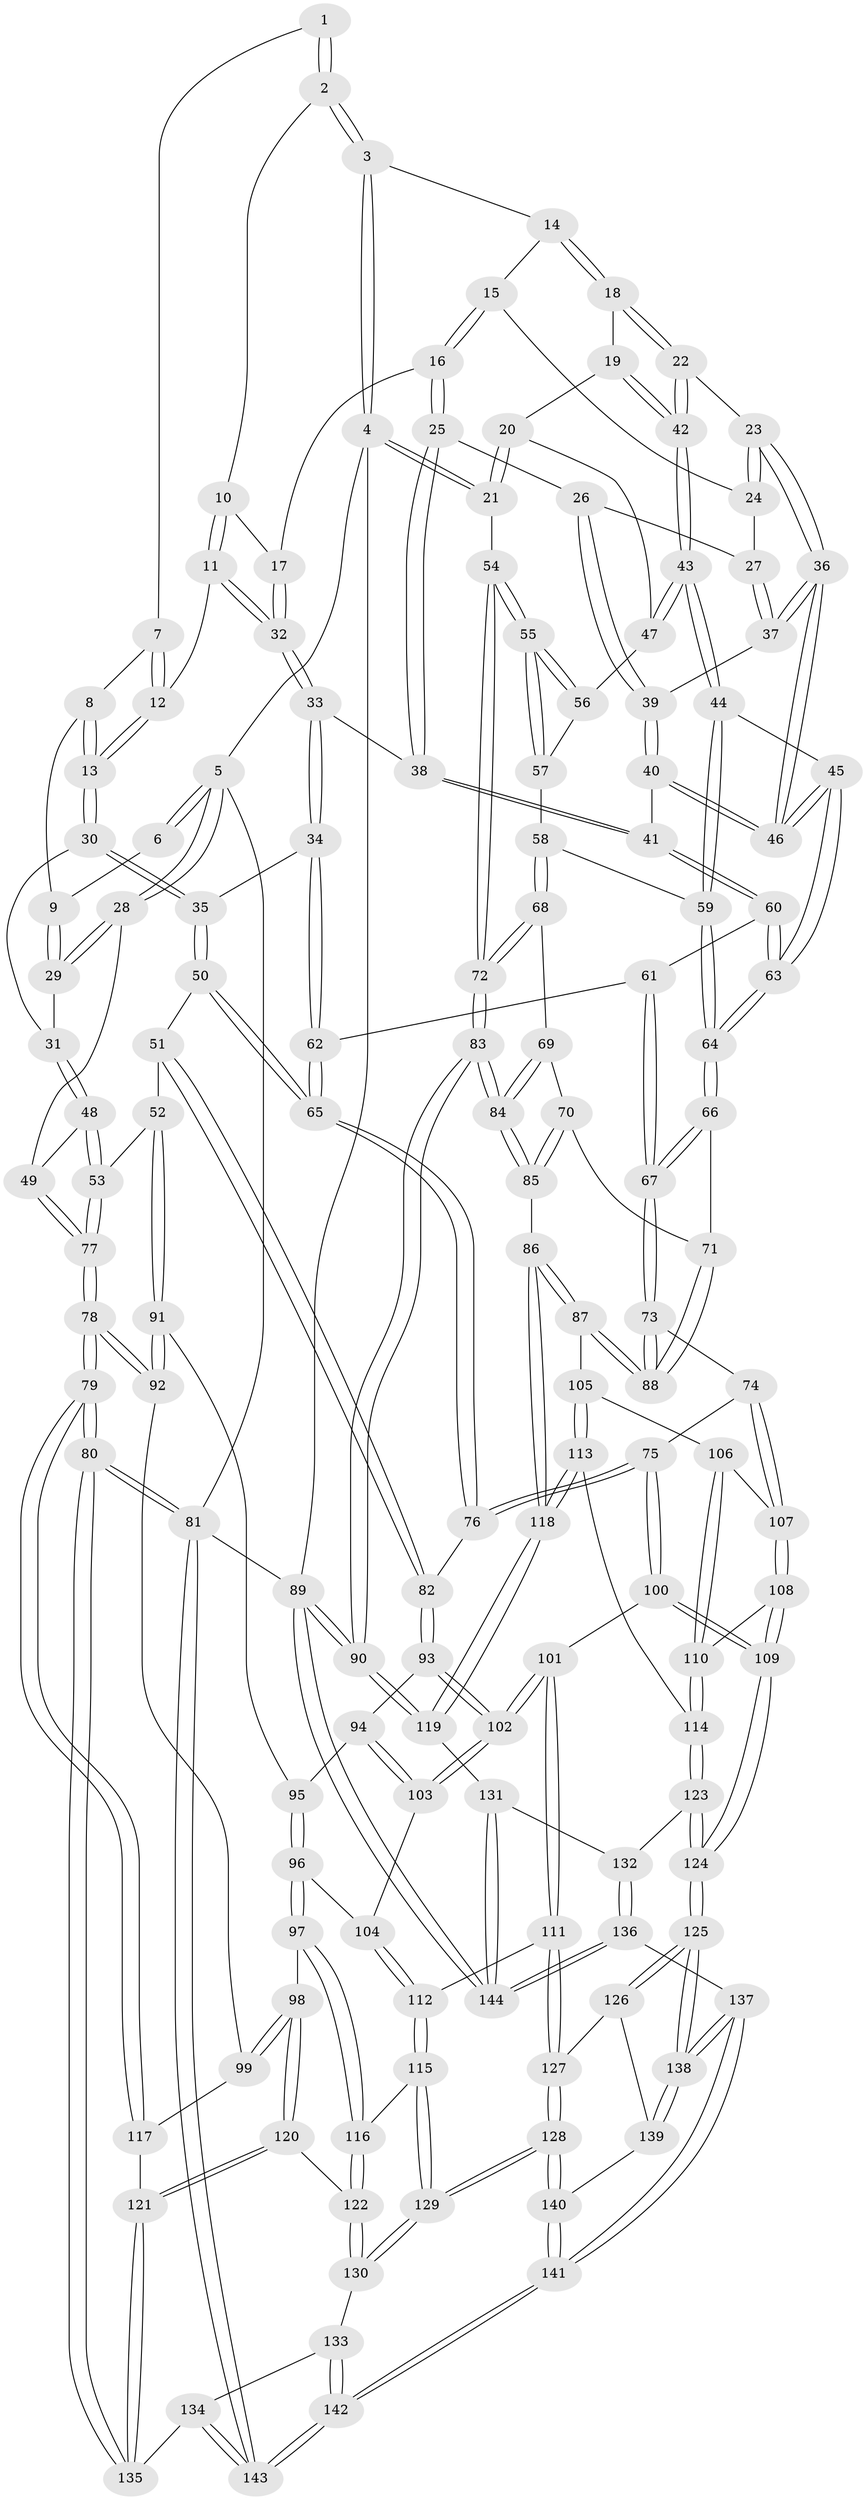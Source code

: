 // coarse degree distribution, {4: 0.4270833333333333, 5: 0.3854166666666667, 6: 0.09375, 3: 0.08333333333333333, 7: 0.010416666666666666}
// Generated by graph-tools (version 1.1) at 2025/52/02/27/25 19:52:41]
// undirected, 144 vertices, 357 edges
graph export_dot {
graph [start="1"]
  node [color=gray90,style=filled];
  1 [pos="+0.21819612740356897+0"];
  2 [pos="+0.5014125473957551+0"];
  3 [pos="+0.7607837506706827+0"];
  4 [pos="+1+0"];
  5 [pos="+0+0"];
  6 [pos="+0.10472859683839675+0"];
  7 [pos="+0.21796648235078314+0"];
  8 [pos="+0.18327581818330294+0"];
  9 [pos="+0.07201310565622907+0.06434339683521378"];
  10 [pos="+0.48051469282466736+0"];
  11 [pos="+0.3271751356977768+0.07801344536713589"];
  12 [pos="+0.31443178347602846+0.0689800120599996"];
  13 [pos="+0.19991079197793296+0.08657711383153635"];
  14 [pos="+0.764470034235116+0"];
  15 [pos="+0.7490014175649528+0"];
  16 [pos="+0.5652408384736579+0.12722266029920276"];
  17 [pos="+0.4901774017031582+0.03936221571682579"];
  18 [pos="+0.8695817296965623+0.04927698229755297"];
  19 [pos="+0.9432670803483767+0.12526053170849638"];
  20 [pos="+0.9550757290361258+0.13377231478552065"];
  21 [pos="+1+0.14618586798113306"];
  22 [pos="+0.7801171054783491+0.17361484502137906"];
  23 [pos="+0.748710739703999+0.17001718069867933"];
  24 [pos="+0.7285847437051732+0"];
  25 [pos="+0.5664644782146877+0.13002101527084278"];
  26 [pos="+0.5817010933608548+0.13512790779590322"];
  27 [pos="+0.6606295488938678+0.10685338601696245"];
  28 [pos="+0+0.16078344336081377"];
  29 [pos="+0.010350787466668258+0.14598214491628067"];
  30 [pos="+0.16791098517958414+0.18098931734232132"];
  31 [pos="+0.14193646087731215+0.18244701991602685"];
  32 [pos="+0.3682180142754506+0.20070473596723587"];
  33 [pos="+0.3673371683187731+0.20733060079835317"];
  34 [pos="+0.3458966869735469+0.23529171256196038"];
  35 [pos="+0.2948558414859599+0.2659256145013833"];
  36 [pos="+0.7154931032762661+0.18838017195241094"];
  37 [pos="+0.7135572445471097+0.18759019863679188"];
  38 [pos="+0.5119784919695178+0.20923087190888817"];
  39 [pos="+0.62933006245866+0.19027128535920057"];
  40 [pos="+0.6161968200184365+0.23338092103923475"];
  41 [pos="+0.5596265192963684+0.2784168384922538"];
  42 [pos="+0.7982661969167882+0.18849129089653996"];
  43 [pos="+0.847684498606758+0.26813363202221263"];
  44 [pos="+0.8457060898277516+0.2717938934578436"];
  45 [pos="+0.7136096031360313+0.3061012302717404"];
  46 [pos="+0.7088429801153542+0.2859039014559343"];
  47 [pos="+0.8899733736080652+0.2487953536746289"];
  48 [pos="+0.09112645285703402+0.3357021285617855"];
  49 [pos="+0+0.1714218603196765"];
  50 [pos="+0.2936598139375468+0.27146710722885187"];
  51 [pos="+0.22468128545510924+0.40485571664927417"];
  52 [pos="+0.17389555678373064+0.45440524302683355"];
  53 [pos="+0.14408192587380741+0.4372157561757222"];
  54 [pos="+1+0.28404738169538435"];
  55 [pos="+1+0.2932379981462507"];
  56 [pos="+0.9212316147192734+0.26905410109692607"];
  57 [pos="+0.9478471529722053+0.33822255638283744"];
  58 [pos="+0.9056726464314638+0.386292883361491"];
  59 [pos="+0.8623541992698182+0.36506543173935313"];
  60 [pos="+0.5620229163092396+0.32491708960230614"];
  61 [pos="+0.5374617236509454+0.3498565474859202"];
  62 [pos="+0.5141805930778202+0.3680585540247422"];
  63 [pos="+0.6955376682382235+0.3479105358187161"];
  64 [pos="+0.7299842395440237+0.4501283893547045"];
  65 [pos="+0.47396714509692817+0.4915858813166707"];
  66 [pos="+0.7287760794518925+0.45845248783956305"];
  67 [pos="+0.7013800954076702+0.4991600276972715"];
  68 [pos="+0.9374491571353871+0.43794636947236254"];
  69 [pos="+0.9183103910361099+0.4817058062756891"];
  70 [pos="+0.9178069720346093+0.4821085768520151"];
  71 [pos="+0.8714590787085168+0.5000849999063538"];
  72 [pos="+1+0.39195862838257656"];
  73 [pos="+0.7010182322114455+0.49981405207326574"];
  74 [pos="+0.668501556509717+0.5254337144203188"];
  75 [pos="+0.5803038951031406+0.5443952088093941"];
  76 [pos="+0.47379212126664816+0.49807673580837575"];
  77 [pos="+0+0.41875719612018275"];
  78 [pos="+0+0.5625578478818677"];
  79 [pos="+0+0.7036897285032981"];
  80 [pos="+0+0.9796070342225305"];
  81 [pos="+0+1"];
  82 [pos="+0.4693938544370521+0.5007929039679395"];
  83 [pos="+1+0.6575652621772555"];
  84 [pos="+1+0.6304412613716603"];
  85 [pos="+0.9358928664934197+0.6327780176689703"];
  86 [pos="+0.8626668815718717+0.6543816441200303"];
  87 [pos="+0.8572067559221225+0.6505537411534933"];
  88 [pos="+0.8535864556438154+0.6423846348171512"];
  89 [pos="+1+1"];
  90 [pos="+1+0.7707508279678015"];
  91 [pos="+0.1740535921844144+0.4576261053605579"];
  92 [pos="+0.15420006110509027+0.577275963405569"];
  93 [pos="+0.4610718743816015+0.5102151122235242"];
  94 [pos="+0.45606295943258124+0.513946517637474"];
  95 [pos="+0.383160537635541+0.5508009496026287"];
  96 [pos="+0.3057151876828036+0.6430363468521106"];
  97 [pos="+0.28781244559755853+0.6503242673446847"];
  98 [pos="+0.19068290641750837+0.6284775812259271"];
  99 [pos="+0.1587174080630484+0.5912229251749566"];
  100 [pos="+0.5663421234273309+0.7205751333998073"];
  101 [pos="+0.4786829386713406+0.7336554709096132"];
  102 [pos="+0.47605713153508905+0.7236918341508806"];
  103 [pos="+0.42020515470293807+0.6408054593148677"];
  104 [pos="+0.37091217445256314+0.6689928667070124"];
  105 [pos="+0.7664896799314453+0.6750992267813498"];
  106 [pos="+0.7194722314814922+0.650357443722421"];
  107 [pos="+0.6973687031185511+0.6256766437300268"];
  108 [pos="+0.6202613349151761+0.7312276642198491"];
  109 [pos="+0.5751737166735755+0.7271555663808904"];
  110 [pos="+0.6724187186533926+0.753511980927183"];
  111 [pos="+0.4611079568769116+0.7461073486935742"];
  112 [pos="+0.44898556770521714+0.744572245141194"];
  113 [pos="+0.7344166205464785+0.7465898785565357"];
  114 [pos="+0.6968892982901809+0.7713314444218213"];
  115 [pos="+0.3391099883483544+0.7775590873957595"];
  116 [pos="+0.31682180051675957+0.7511203055067505"];
  117 [pos="+0.03902809481991967+0.699305235114901"];
  118 [pos="+0.8712292412761402+0.7725963732308486"];
  119 [pos="+0.879174318148079+0.7932305416547989"];
  120 [pos="+0.17151372982277008+0.7646343686110487"];
  121 [pos="+0.09272465293374764+0.8124773752944671"];
  122 [pos="+0.20492167626312488+0.7911149724517276"];
  123 [pos="+0.7027785036355341+0.7996344376839557"];
  124 [pos="+0.5806884793653276+0.8986612860288944"];
  125 [pos="+0.5743176118717682+0.9176593151631813"];
  126 [pos="+0.464667132309553+0.8234139791927669"];
  127 [pos="+0.4607963103608611+0.7922166930040867"];
  128 [pos="+0.33034584538884015+0.859413388924516"];
  129 [pos="+0.3260050642354192+0.8540052682268291"];
  130 [pos="+0.24089677626487715+0.8544916833601738"];
  131 [pos="+0.8429161994543125+0.8768680685798236"];
  132 [pos="+0.7174723144719743+0.8168749718405492"];
  133 [pos="+0.2334027831325371+0.8661125347871127"];
  134 [pos="+0.12220505185847101+0.88031353414497"];
  135 [pos="+0.09169322914601935+0.8141850088769075"];
  136 [pos="+0.621367802703781+1"];
  137 [pos="+0.6022401072674562+1"];
  138 [pos="+0.5886019378217334+1"];
  139 [pos="+0.4080342105002616+0.8895501969625009"];
  140 [pos="+0.34610522658771253+0.8842459994898768"];
  141 [pos="+0.2535295312095678+1"];
  142 [pos="+0.15241032706199167+1"];
  143 [pos="+0.13208575583886606+1"];
  144 [pos="+0.8710945907146562+1"];
  1 -- 2;
  1 -- 2;
  1 -- 7;
  2 -- 3;
  2 -- 3;
  2 -- 10;
  3 -- 4;
  3 -- 4;
  3 -- 14;
  4 -- 5;
  4 -- 21;
  4 -- 21;
  4 -- 89;
  5 -- 6;
  5 -- 6;
  5 -- 28;
  5 -- 28;
  5 -- 81;
  6 -- 9;
  7 -- 8;
  7 -- 12;
  7 -- 12;
  8 -- 9;
  8 -- 13;
  8 -- 13;
  9 -- 29;
  9 -- 29;
  10 -- 11;
  10 -- 11;
  10 -- 17;
  11 -- 12;
  11 -- 32;
  11 -- 32;
  12 -- 13;
  12 -- 13;
  13 -- 30;
  13 -- 30;
  14 -- 15;
  14 -- 18;
  14 -- 18;
  15 -- 16;
  15 -- 16;
  15 -- 24;
  16 -- 17;
  16 -- 25;
  16 -- 25;
  17 -- 32;
  17 -- 32;
  18 -- 19;
  18 -- 22;
  18 -- 22;
  19 -- 20;
  19 -- 42;
  19 -- 42;
  20 -- 21;
  20 -- 21;
  20 -- 47;
  21 -- 54;
  22 -- 23;
  22 -- 42;
  22 -- 42;
  23 -- 24;
  23 -- 24;
  23 -- 36;
  23 -- 36;
  24 -- 27;
  25 -- 26;
  25 -- 38;
  25 -- 38;
  26 -- 27;
  26 -- 39;
  26 -- 39;
  27 -- 37;
  27 -- 37;
  28 -- 29;
  28 -- 29;
  28 -- 49;
  29 -- 31;
  30 -- 31;
  30 -- 35;
  30 -- 35;
  31 -- 48;
  31 -- 48;
  32 -- 33;
  32 -- 33;
  33 -- 34;
  33 -- 34;
  33 -- 38;
  34 -- 35;
  34 -- 62;
  34 -- 62;
  35 -- 50;
  35 -- 50;
  36 -- 37;
  36 -- 37;
  36 -- 46;
  36 -- 46;
  37 -- 39;
  38 -- 41;
  38 -- 41;
  39 -- 40;
  39 -- 40;
  40 -- 41;
  40 -- 46;
  40 -- 46;
  41 -- 60;
  41 -- 60;
  42 -- 43;
  42 -- 43;
  43 -- 44;
  43 -- 44;
  43 -- 47;
  43 -- 47;
  44 -- 45;
  44 -- 59;
  44 -- 59;
  45 -- 46;
  45 -- 46;
  45 -- 63;
  45 -- 63;
  47 -- 56;
  48 -- 49;
  48 -- 53;
  48 -- 53;
  49 -- 77;
  49 -- 77;
  50 -- 51;
  50 -- 65;
  50 -- 65;
  51 -- 52;
  51 -- 82;
  51 -- 82;
  52 -- 53;
  52 -- 91;
  52 -- 91;
  53 -- 77;
  53 -- 77;
  54 -- 55;
  54 -- 55;
  54 -- 72;
  54 -- 72;
  55 -- 56;
  55 -- 56;
  55 -- 57;
  55 -- 57;
  56 -- 57;
  57 -- 58;
  58 -- 59;
  58 -- 68;
  58 -- 68;
  59 -- 64;
  59 -- 64;
  60 -- 61;
  60 -- 63;
  60 -- 63;
  61 -- 62;
  61 -- 67;
  61 -- 67;
  62 -- 65;
  62 -- 65;
  63 -- 64;
  63 -- 64;
  64 -- 66;
  64 -- 66;
  65 -- 76;
  65 -- 76;
  66 -- 67;
  66 -- 67;
  66 -- 71;
  67 -- 73;
  67 -- 73;
  68 -- 69;
  68 -- 72;
  68 -- 72;
  69 -- 70;
  69 -- 84;
  69 -- 84;
  70 -- 71;
  70 -- 85;
  70 -- 85;
  71 -- 88;
  71 -- 88;
  72 -- 83;
  72 -- 83;
  73 -- 74;
  73 -- 88;
  73 -- 88;
  74 -- 75;
  74 -- 107;
  74 -- 107;
  75 -- 76;
  75 -- 76;
  75 -- 100;
  75 -- 100;
  76 -- 82;
  77 -- 78;
  77 -- 78;
  78 -- 79;
  78 -- 79;
  78 -- 92;
  78 -- 92;
  79 -- 80;
  79 -- 80;
  79 -- 117;
  79 -- 117;
  80 -- 81;
  80 -- 81;
  80 -- 135;
  80 -- 135;
  81 -- 143;
  81 -- 143;
  81 -- 89;
  82 -- 93;
  82 -- 93;
  83 -- 84;
  83 -- 84;
  83 -- 90;
  83 -- 90;
  84 -- 85;
  84 -- 85;
  85 -- 86;
  86 -- 87;
  86 -- 87;
  86 -- 118;
  86 -- 118;
  87 -- 88;
  87 -- 88;
  87 -- 105;
  89 -- 90;
  89 -- 90;
  89 -- 144;
  89 -- 144;
  90 -- 119;
  90 -- 119;
  91 -- 92;
  91 -- 92;
  91 -- 95;
  92 -- 99;
  93 -- 94;
  93 -- 102;
  93 -- 102;
  94 -- 95;
  94 -- 103;
  94 -- 103;
  95 -- 96;
  95 -- 96;
  96 -- 97;
  96 -- 97;
  96 -- 104;
  97 -- 98;
  97 -- 116;
  97 -- 116;
  98 -- 99;
  98 -- 99;
  98 -- 120;
  98 -- 120;
  99 -- 117;
  100 -- 101;
  100 -- 109;
  100 -- 109;
  101 -- 102;
  101 -- 102;
  101 -- 111;
  101 -- 111;
  102 -- 103;
  102 -- 103;
  103 -- 104;
  104 -- 112;
  104 -- 112;
  105 -- 106;
  105 -- 113;
  105 -- 113;
  106 -- 107;
  106 -- 110;
  106 -- 110;
  107 -- 108;
  107 -- 108;
  108 -- 109;
  108 -- 109;
  108 -- 110;
  109 -- 124;
  109 -- 124;
  110 -- 114;
  110 -- 114;
  111 -- 112;
  111 -- 127;
  111 -- 127;
  112 -- 115;
  112 -- 115;
  113 -- 114;
  113 -- 118;
  113 -- 118;
  114 -- 123;
  114 -- 123;
  115 -- 116;
  115 -- 129;
  115 -- 129;
  116 -- 122;
  116 -- 122;
  117 -- 121;
  118 -- 119;
  118 -- 119;
  119 -- 131;
  120 -- 121;
  120 -- 121;
  120 -- 122;
  121 -- 135;
  121 -- 135;
  122 -- 130;
  122 -- 130;
  123 -- 124;
  123 -- 124;
  123 -- 132;
  124 -- 125;
  124 -- 125;
  125 -- 126;
  125 -- 126;
  125 -- 138;
  125 -- 138;
  126 -- 127;
  126 -- 139;
  127 -- 128;
  127 -- 128;
  128 -- 129;
  128 -- 129;
  128 -- 140;
  128 -- 140;
  129 -- 130;
  129 -- 130;
  130 -- 133;
  131 -- 132;
  131 -- 144;
  131 -- 144;
  132 -- 136;
  132 -- 136;
  133 -- 134;
  133 -- 142;
  133 -- 142;
  134 -- 135;
  134 -- 143;
  134 -- 143;
  136 -- 137;
  136 -- 144;
  136 -- 144;
  137 -- 138;
  137 -- 138;
  137 -- 141;
  137 -- 141;
  138 -- 139;
  138 -- 139;
  139 -- 140;
  140 -- 141;
  140 -- 141;
  141 -- 142;
  141 -- 142;
  142 -- 143;
  142 -- 143;
}
